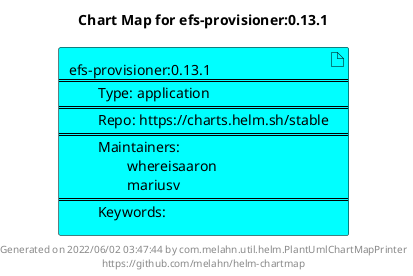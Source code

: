 @startuml
skinparam linetype ortho
skinparam backgroundColor white
skinparam usecaseBorderColor black
skinparam usecaseArrowColor LightSlateGray
skinparam artifactBorderColor black
skinparam artifactArrowColor LightSlateGray

title Chart Map for efs-provisioner:0.13.1

'There is one referenced Helm Chart
artifact "efs-provisioner:0.13.1\n====\n\tType: application\n====\n\tRepo: https://charts.helm.sh/stable\n====\n\tMaintainers: \n\t\twhereisaaron\n\t\tmariusv\n====\n\tKeywords: " as efs_provisioner_0_13_1 #Aqua

'There are 0 referenced Docker Images

'Chart Dependencies

center footer Generated on 2022/06/02 03:47:44 by com.melahn.util.helm.PlantUmlChartMapPrinter\nhttps://github.com/melahn/helm-chartmap
@enduml

